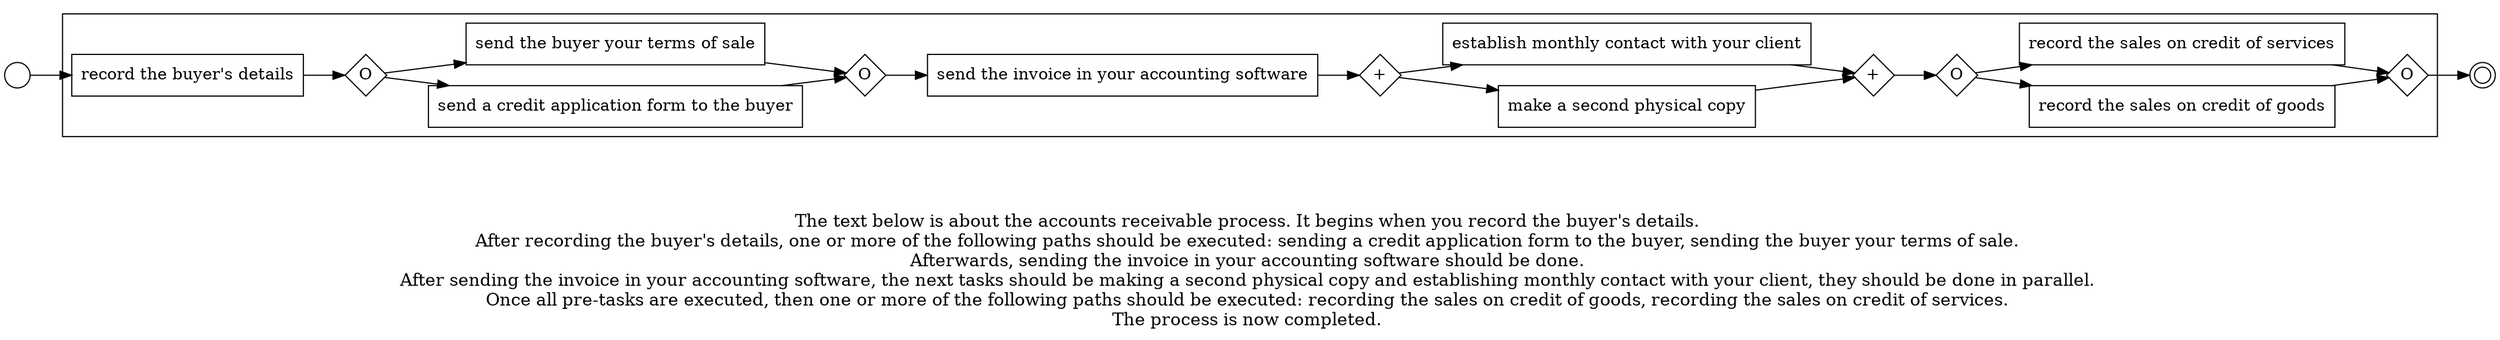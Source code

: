 digraph accounts_receivable_process_181 {
	graph [rankdir=LR]
	START_NODE [label="" shape=circle width=0.3]
	subgraph CLUSTER_0 {
		"record the buyer's details" [shape=box]
		"OR_SPLIT--2. Establish your credit practices_LOR4" [label=O fixedsize=true shape=diamond width=0.5]
		"record the buyer's details" -> "OR_SPLIT--2. Establish your credit practices_LOR4"
		"send a credit application form to the buyer" [shape=box]
		"OR_SPLIT--2. Establish your credit practices_LOR4" -> "send a credit application form to the buyer"
		"send the buyer your terms of sale" [shape=box]
		"OR_SPLIT--2. Establish your credit practices_LOR4" -> "send the buyer your terms of sale"
		"OR_JOIN--2. Establish your credit practices_LOR4" [label=O fixedsize=true shape=diamond width=0.5]
		"send a credit application form to the buyer" -> "OR_JOIN--2. Establish your credit practices_LOR4"
		"send the buyer your terms of sale" -> "OR_JOIN--2. Establish your credit practices_LOR4"
		"send the invoice in your accounting software" [shape=box]
		"OR_JOIN--2. Establish your credit practices_LOR4" -> "send the invoice in your accounting software"
		"AND_SPLIT--4. Tracking_0J64" [label="+" fixedsize=true shape=diamond width=0.5]
		"send the invoice in your accounting software" -> "AND_SPLIT--4. Tracking_0J64"
		"make a second physical copy" [shape=box]
		"AND_SPLIT--4. Tracking_0J64" -> "make a second physical copy"
		"establish monthly contact with your client" [shape=box]
		"AND_SPLIT--4. Tracking_0J64" -> "establish monthly contact with your client"
		"AND_JOIN--4. Tracking_0J64" [label="+" fixedsize=true shape=diamond width=0.5]
		"make a second physical copy" -> "AND_JOIN--4. Tracking_0J64"
		"establish monthly contact with your client" -> "AND_JOIN--4. Tracking_0J64"
		"OR_SPLIT--5. Accounting for accounts receivable_1E6X" [label=O fixedsize=true shape=diamond width=0.5]
		"AND_JOIN--4. Tracking_0J64" -> "OR_SPLIT--5. Accounting for accounts receivable_1E6X"
		"record the sales on credit of goods" [shape=box]
		"OR_SPLIT--5. Accounting for accounts receivable_1E6X" -> "record the sales on credit of goods"
		"record the sales on credit of services" [shape=box]
		"OR_SPLIT--5. Accounting for accounts receivable_1E6X" -> "record the sales on credit of services"
		"OR_JOIN--5. Accounting for accounts receivable_1E6X" [label=O fixedsize=true shape=diamond width=0.5]
		"record the sales on credit of goods" -> "OR_JOIN--5. Accounting for accounts receivable_1E6X"
		"record the sales on credit of services" -> "OR_JOIN--5. Accounting for accounts receivable_1E6X"
	}
	START_NODE -> "record the buyer's details"
	END_NODE [label="" shape=doublecircle width=0.2]
	"OR_JOIN--5. Accounting for accounts receivable_1E6X" -> END_NODE
	fontsize=15 label="\n\n
The text below is about the accounts receivable process. It begins when you record the buyer's details. 
After recording the buyer's details, one or more of the following paths should be executed: sending a credit application form to the buyer, sending the buyer your terms of sale. 
Afterwards, sending the invoice in your accounting software should be done. 
After sending the invoice in your accounting software, the next tasks should be making a second physical copy and establishing monthly contact with your client, they should be done in parallel. 
Once all pre-tasks are executed, then one or more of the following paths should be executed: recording the sales on credit of goods, recording the sales on credit of services. 
The process is now completed. 
"
}
